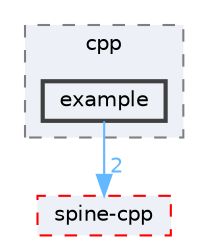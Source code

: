 digraph "external/spine-runtimes/spine-sfml/cpp/example"
{
 // LATEX_PDF_SIZE
  bgcolor="transparent";
  edge [fontname=Helvetica,fontsize=10,labelfontname=Helvetica,labelfontsize=10];
  node [fontname=Helvetica,fontsize=10,shape=box,height=0.2,width=0.4];
  compound=true
  subgraph clusterdir_151b29e0d1c18196e2cd6dfd8f6f01f4 {
    graph [ bgcolor="#edf0f7", pencolor="grey50", label="cpp", fontname=Helvetica,fontsize=10 style="filled,dashed", URL="dir_151b29e0d1c18196e2cd6dfd8f6f01f4.html",tooltip=""]
  dir_c6b9493b1088d5a4d23a655cd4375141 [label="example", fillcolor="#edf0f7", color="grey25", style="filled,bold", URL="dir_c6b9493b1088d5a4d23a655cd4375141.html",tooltip=""];
  }
  dir_3e8951ec197b6b34b07f2f58d66b1eb8 [label="spine-cpp", fillcolor="#edf0f7", color="red", style="filled,dashed", URL="dir_3e8951ec197b6b34b07f2f58d66b1eb8.html",tooltip=""];
  dir_c6b9493b1088d5a4d23a655cd4375141->dir_3e8951ec197b6b34b07f2f58d66b1eb8 [headlabel="2", labeldistance=1.5 headhref="dir_000264_000714.html" href="dir_000264_000714.html" color="steelblue1" fontcolor="steelblue1"];
}
